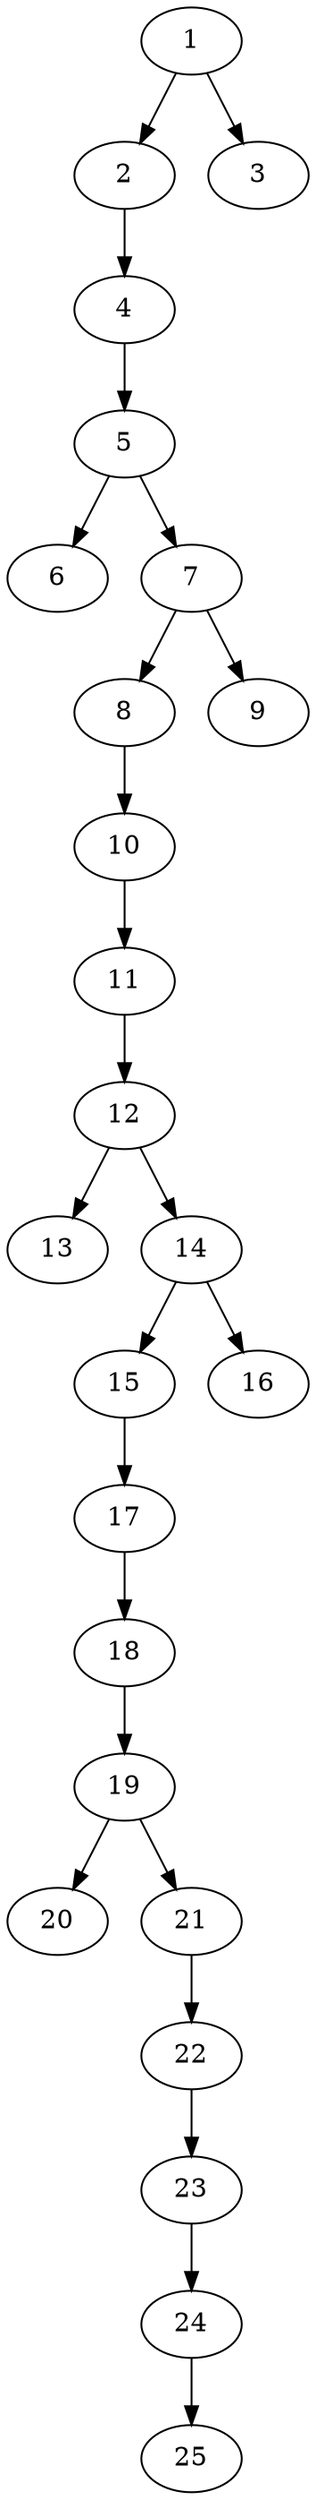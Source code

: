 // DAG automatically generated by daggen at Thu Oct  3 14:00:39 2019
// ./daggen --dot -n 25 --ccr 0.4 --fat 0.3 --regular 0.9 --density 0.5 --mindata 5242880 --maxdata 52428800 
digraph G {
  1 [size="101125120", alpha="0.08", expect_size="40450048"] 
  1 -> 2 [size ="40450048"]
  1 -> 3 [size ="40450048"]
  2 [size="26058240", alpha="0.17", expect_size="10423296"] 
  2 -> 4 [size ="10423296"]
  3 [size="98736640", alpha="0.11", expect_size="39494656"] 
  4 [size="87267840", alpha="0.02", expect_size="34907136"] 
  4 -> 5 [size ="34907136"]
  5 [size="24399360", alpha="0.04", expect_size="9759744"] 
  5 -> 6 [size ="9759744"]
  5 -> 7 [size ="9759744"]
  6 [size="74112000", alpha="0.19", expect_size="29644800"] 
  7 [size="88634880", alpha="0.02", expect_size="35453952"] 
  7 -> 8 [size ="35453952"]
  7 -> 9 [size ="35453952"]
  8 [size="81441280", alpha="0.12", expect_size="32576512"] 
  8 -> 10 [size ="32576512"]
  9 [size="101608960", alpha="0.08", expect_size="40643584"] 
  10 [size="13560320", alpha="0.10", expect_size="5424128"] 
  10 -> 11 [size ="5424128"]
  11 [size="78241280", alpha="0.04", expect_size="31296512"] 
  11 -> 12 [size ="31296512"]
  12 [size="124257280", alpha="0.06", expect_size="49702912"] 
  12 -> 13 [size ="49702912"]
  12 -> 14 [size ="49702912"]
  13 [size="107694080", alpha="0.20", expect_size="43077632"] 
  14 [size="52195840", alpha="0.15", expect_size="20878336"] 
  14 -> 15 [size ="20878336"]
  14 -> 16 [size ="20878336"]
  15 [size="63851520", alpha="0.03", expect_size="25540608"] 
  15 -> 17 [size ="25540608"]
  16 [size="88778240", alpha="0.11", expect_size="35511296"] 
  17 [size="83038720", alpha="0.06", expect_size="33215488"] 
  17 -> 18 [size ="33215488"]
  18 [size="96314880", alpha="0.13", expect_size="38525952"] 
  18 -> 19 [size ="38525952"]
  19 [size="48768000", alpha="0.01", expect_size="19507200"] 
  19 -> 20 [size ="19507200"]
  19 -> 21 [size ="19507200"]
  20 [size="93670400", alpha="0.12", expect_size="37468160"] 
  21 [size="37393920", alpha="0.18", expect_size="14957568"] 
  21 -> 22 [size ="14957568"]
  22 [size="58234880", alpha="0.06", expect_size="23293952"] 
  22 -> 23 [size ="23293952"]
  23 [size="93946880", alpha="0.08", expect_size="37578752"] 
  23 -> 24 [size ="37578752"]
  24 [size="93785600", alpha="0.03", expect_size="37514240"] 
  24 -> 25 [size ="37514240"]
  25 [size="61849600", alpha="0.00", expect_size="24739840"] 
}
